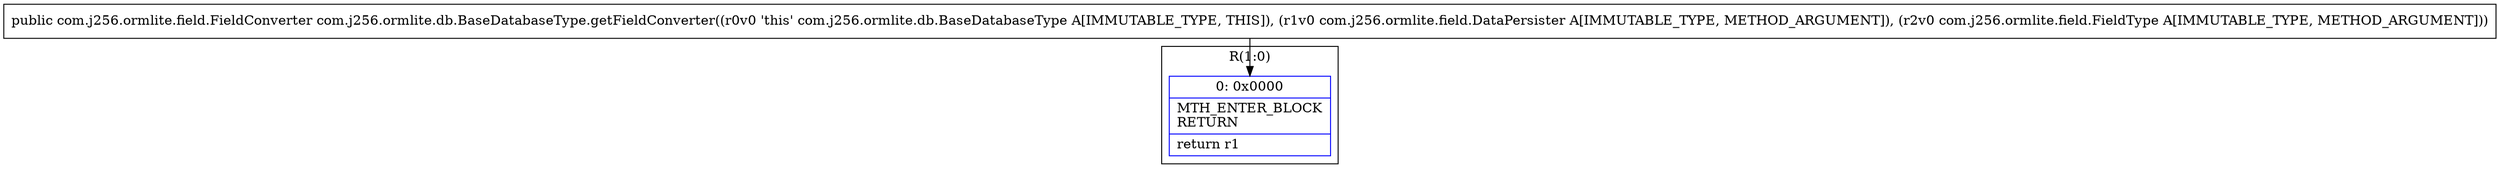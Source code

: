 digraph "CFG forcom.j256.ormlite.db.BaseDatabaseType.getFieldConverter(Lcom\/j256\/ormlite\/field\/DataPersister;Lcom\/j256\/ormlite\/field\/FieldType;)Lcom\/j256\/ormlite\/field\/FieldConverter;" {
subgraph cluster_Region_905748327 {
label = "R(1:0)";
node [shape=record,color=blue];
Node_0 [shape=record,label="{0\:\ 0x0000|MTH_ENTER_BLOCK\lRETURN\l|return r1\l}"];
}
MethodNode[shape=record,label="{public com.j256.ormlite.field.FieldConverter com.j256.ormlite.db.BaseDatabaseType.getFieldConverter((r0v0 'this' com.j256.ormlite.db.BaseDatabaseType A[IMMUTABLE_TYPE, THIS]), (r1v0 com.j256.ormlite.field.DataPersister A[IMMUTABLE_TYPE, METHOD_ARGUMENT]), (r2v0 com.j256.ormlite.field.FieldType A[IMMUTABLE_TYPE, METHOD_ARGUMENT])) }"];
MethodNode -> Node_0;
}

